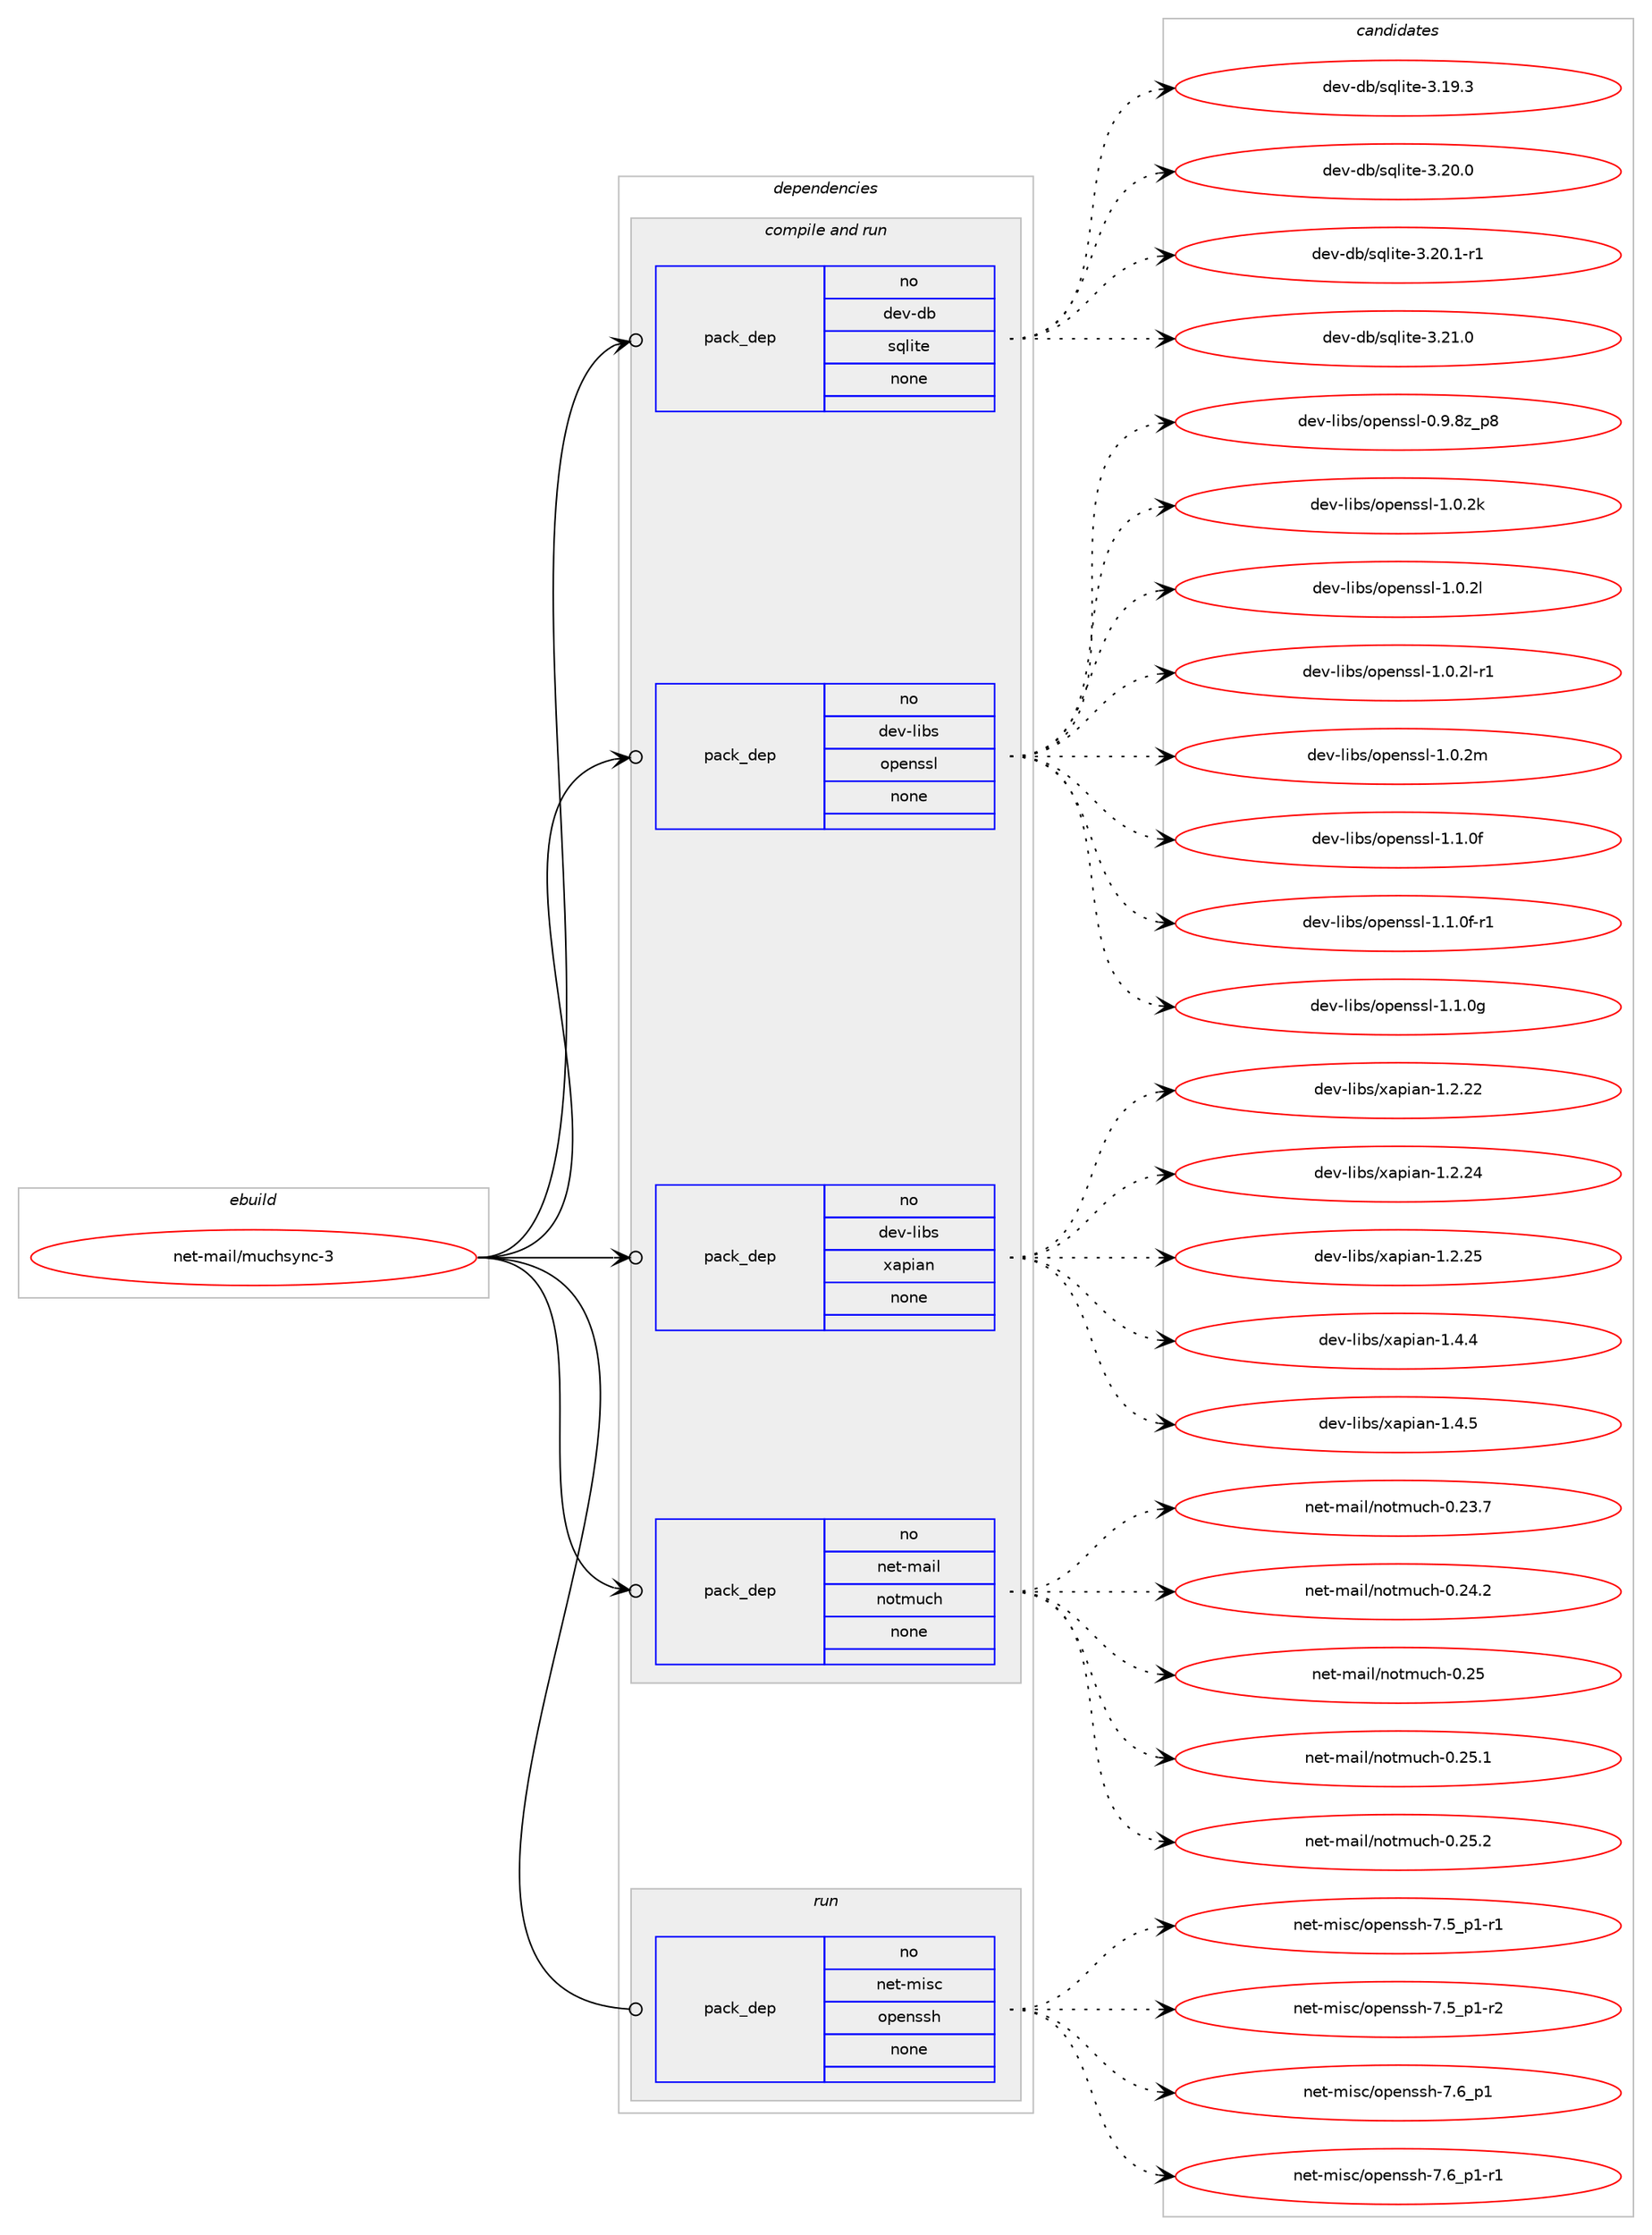 digraph prolog {

# *************
# Graph options
# *************

newrank=true;
concentrate=true;
compound=true;
graph [rankdir=LR,fontname=Helvetica,fontsize=10,ranksep=1.5];#, ranksep=2.5, nodesep=0.2];
edge  [arrowhead=vee];
node  [fontname=Helvetica,fontsize=10];

# **********
# The ebuild
# **********

subgraph cluster_leftcol {
color=gray;
rank=same;
label=<<i>ebuild</i>>;
id [label="net-mail/muchsync-3", color=red, width=4, href="../net-mail/muchsync-3.svg"];
}

# ****************
# The dependencies
# ****************

subgraph cluster_midcol {
color=gray;
label=<<i>dependencies</i>>;
subgraph cluster_compile {
fillcolor="#eeeeee";
style=filled;
label=<<i>compile</i>>;
}
subgraph cluster_compileandrun {
fillcolor="#eeeeee";
style=filled;
label=<<i>compile and run</i>>;
subgraph pack310445 {
dependency422068 [label=<<TABLE BORDER="0" CELLBORDER="1" CELLSPACING="0" CELLPADDING="4" WIDTH="220"><TR><TD ROWSPAN="6" CELLPADDING="30">pack_dep</TD></TR><TR><TD WIDTH="110">no</TD></TR><TR><TD>dev-db</TD></TR><TR><TD>sqlite</TD></TR><TR><TD>none</TD></TR><TR><TD></TD></TR></TABLE>>, shape=none, color=blue];
}
id:e -> dependency422068:w [weight=20,style="solid",arrowhead="odotvee"];
subgraph pack310446 {
dependency422069 [label=<<TABLE BORDER="0" CELLBORDER="1" CELLSPACING="0" CELLPADDING="4" WIDTH="220"><TR><TD ROWSPAN="6" CELLPADDING="30">pack_dep</TD></TR><TR><TD WIDTH="110">no</TD></TR><TR><TD>dev-libs</TD></TR><TR><TD>openssl</TD></TR><TR><TD>none</TD></TR><TR><TD></TD></TR></TABLE>>, shape=none, color=blue];
}
id:e -> dependency422069:w [weight=20,style="solid",arrowhead="odotvee"];
subgraph pack310447 {
dependency422070 [label=<<TABLE BORDER="0" CELLBORDER="1" CELLSPACING="0" CELLPADDING="4" WIDTH="220"><TR><TD ROWSPAN="6" CELLPADDING="30">pack_dep</TD></TR><TR><TD WIDTH="110">no</TD></TR><TR><TD>dev-libs</TD></TR><TR><TD>xapian</TD></TR><TR><TD>none</TD></TR><TR><TD></TD></TR></TABLE>>, shape=none, color=blue];
}
id:e -> dependency422070:w [weight=20,style="solid",arrowhead="odotvee"];
subgraph pack310448 {
dependency422071 [label=<<TABLE BORDER="0" CELLBORDER="1" CELLSPACING="0" CELLPADDING="4" WIDTH="220"><TR><TD ROWSPAN="6" CELLPADDING="30">pack_dep</TD></TR><TR><TD WIDTH="110">no</TD></TR><TR><TD>net-mail</TD></TR><TR><TD>notmuch</TD></TR><TR><TD>none</TD></TR><TR><TD></TD></TR></TABLE>>, shape=none, color=blue];
}
id:e -> dependency422071:w [weight=20,style="solid",arrowhead="odotvee"];
}
subgraph cluster_run {
fillcolor="#eeeeee";
style=filled;
label=<<i>run</i>>;
subgraph pack310449 {
dependency422072 [label=<<TABLE BORDER="0" CELLBORDER="1" CELLSPACING="0" CELLPADDING="4" WIDTH="220"><TR><TD ROWSPAN="6" CELLPADDING="30">pack_dep</TD></TR><TR><TD WIDTH="110">no</TD></TR><TR><TD>net-misc</TD></TR><TR><TD>openssh</TD></TR><TR><TD>none</TD></TR><TR><TD></TD></TR></TABLE>>, shape=none, color=blue];
}
id:e -> dependency422072:w [weight=20,style="solid",arrowhead="odot"];
}
}

# **************
# The candidates
# **************

subgraph cluster_choices {
rank=same;
color=gray;
label=<<i>candidates</i>>;

subgraph choice310445 {
color=black;
nodesep=1;
choice10010111845100984711511310810511610145514649574651 [label="dev-db/sqlite-3.19.3", color=red, width=4,href="../dev-db/sqlite-3.19.3.svg"];
choice10010111845100984711511310810511610145514650484648 [label="dev-db/sqlite-3.20.0", color=red, width=4,href="../dev-db/sqlite-3.20.0.svg"];
choice100101118451009847115113108105116101455146504846494511449 [label="dev-db/sqlite-3.20.1-r1", color=red, width=4,href="../dev-db/sqlite-3.20.1-r1.svg"];
choice10010111845100984711511310810511610145514650494648 [label="dev-db/sqlite-3.21.0", color=red, width=4,href="../dev-db/sqlite-3.21.0.svg"];
dependency422068:e -> choice10010111845100984711511310810511610145514649574651:w [style=dotted,weight="100"];
dependency422068:e -> choice10010111845100984711511310810511610145514650484648:w [style=dotted,weight="100"];
dependency422068:e -> choice100101118451009847115113108105116101455146504846494511449:w [style=dotted,weight="100"];
dependency422068:e -> choice10010111845100984711511310810511610145514650494648:w [style=dotted,weight="100"];
}
subgraph choice310446 {
color=black;
nodesep=1;
choice1001011184510810598115471111121011101151151084548465746561229511256 [label="dev-libs/openssl-0.9.8z_p8", color=red, width=4,href="../dev-libs/openssl-0.9.8z_p8.svg"];
choice100101118451081059811547111112101110115115108454946484650107 [label="dev-libs/openssl-1.0.2k", color=red, width=4,href="../dev-libs/openssl-1.0.2k.svg"];
choice100101118451081059811547111112101110115115108454946484650108 [label="dev-libs/openssl-1.0.2l", color=red, width=4,href="../dev-libs/openssl-1.0.2l.svg"];
choice1001011184510810598115471111121011101151151084549464846501084511449 [label="dev-libs/openssl-1.0.2l-r1", color=red, width=4,href="../dev-libs/openssl-1.0.2l-r1.svg"];
choice100101118451081059811547111112101110115115108454946484650109 [label="dev-libs/openssl-1.0.2m", color=red, width=4,href="../dev-libs/openssl-1.0.2m.svg"];
choice100101118451081059811547111112101110115115108454946494648102 [label="dev-libs/openssl-1.1.0f", color=red, width=4,href="../dev-libs/openssl-1.1.0f.svg"];
choice1001011184510810598115471111121011101151151084549464946481024511449 [label="dev-libs/openssl-1.1.0f-r1", color=red, width=4,href="../dev-libs/openssl-1.1.0f-r1.svg"];
choice100101118451081059811547111112101110115115108454946494648103 [label="dev-libs/openssl-1.1.0g", color=red, width=4,href="../dev-libs/openssl-1.1.0g.svg"];
dependency422069:e -> choice1001011184510810598115471111121011101151151084548465746561229511256:w [style=dotted,weight="100"];
dependency422069:e -> choice100101118451081059811547111112101110115115108454946484650107:w [style=dotted,weight="100"];
dependency422069:e -> choice100101118451081059811547111112101110115115108454946484650108:w [style=dotted,weight="100"];
dependency422069:e -> choice1001011184510810598115471111121011101151151084549464846501084511449:w [style=dotted,weight="100"];
dependency422069:e -> choice100101118451081059811547111112101110115115108454946484650109:w [style=dotted,weight="100"];
dependency422069:e -> choice100101118451081059811547111112101110115115108454946494648102:w [style=dotted,weight="100"];
dependency422069:e -> choice1001011184510810598115471111121011101151151084549464946481024511449:w [style=dotted,weight="100"];
dependency422069:e -> choice100101118451081059811547111112101110115115108454946494648103:w [style=dotted,weight="100"];
}
subgraph choice310447 {
color=black;
nodesep=1;
choice100101118451081059811547120971121059711045494650465050 [label="dev-libs/xapian-1.2.22", color=red, width=4,href="../dev-libs/xapian-1.2.22.svg"];
choice100101118451081059811547120971121059711045494650465052 [label="dev-libs/xapian-1.2.24", color=red, width=4,href="../dev-libs/xapian-1.2.24.svg"];
choice100101118451081059811547120971121059711045494650465053 [label="dev-libs/xapian-1.2.25", color=red, width=4,href="../dev-libs/xapian-1.2.25.svg"];
choice1001011184510810598115471209711210597110454946524652 [label="dev-libs/xapian-1.4.4", color=red, width=4,href="../dev-libs/xapian-1.4.4.svg"];
choice1001011184510810598115471209711210597110454946524653 [label="dev-libs/xapian-1.4.5", color=red, width=4,href="../dev-libs/xapian-1.4.5.svg"];
dependency422070:e -> choice100101118451081059811547120971121059711045494650465050:w [style=dotted,weight="100"];
dependency422070:e -> choice100101118451081059811547120971121059711045494650465052:w [style=dotted,weight="100"];
dependency422070:e -> choice100101118451081059811547120971121059711045494650465053:w [style=dotted,weight="100"];
dependency422070:e -> choice1001011184510810598115471209711210597110454946524652:w [style=dotted,weight="100"];
dependency422070:e -> choice1001011184510810598115471209711210597110454946524653:w [style=dotted,weight="100"];
}
subgraph choice310448 {
color=black;
nodesep=1;
choice1101011164510997105108471101111161091179910445484650514655 [label="net-mail/notmuch-0.23.7", color=red, width=4,href="../net-mail/notmuch-0.23.7.svg"];
choice1101011164510997105108471101111161091179910445484650524650 [label="net-mail/notmuch-0.24.2", color=red, width=4,href="../net-mail/notmuch-0.24.2.svg"];
choice110101116451099710510847110111116109117991044548465053 [label="net-mail/notmuch-0.25", color=red, width=4,href="../net-mail/notmuch-0.25.svg"];
choice1101011164510997105108471101111161091179910445484650534649 [label="net-mail/notmuch-0.25.1", color=red, width=4,href="../net-mail/notmuch-0.25.1.svg"];
choice1101011164510997105108471101111161091179910445484650534650 [label="net-mail/notmuch-0.25.2", color=red, width=4,href="../net-mail/notmuch-0.25.2.svg"];
dependency422071:e -> choice1101011164510997105108471101111161091179910445484650514655:w [style=dotted,weight="100"];
dependency422071:e -> choice1101011164510997105108471101111161091179910445484650524650:w [style=dotted,weight="100"];
dependency422071:e -> choice110101116451099710510847110111116109117991044548465053:w [style=dotted,weight="100"];
dependency422071:e -> choice1101011164510997105108471101111161091179910445484650534649:w [style=dotted,weight="100"];
dependency422071:e -> choice1101011164510997105108471101111161091179910445484650534650:w [style=dotted,weight="100"];
}
subgraph choice310449 {
color=black;
nodesep=1;
choice1101011164510910511599471111121011101151151044555465395112494511449 [label="net-misc/openssh-7.5_p1-r1", color=red, width=4,href="../net-misc/openssh-7.5_p1-r1.svg"];
choice1101011164510910511599471111121011101151151044555465395112494511450 [label="net-misc/openssh-7.5_p1-r2", color=red, width=4,href="../net-misc/openssh-7.5_p1-r2.svg"];
choice110101116451091051159947111112101110115115104455546549511249 [label="net-misc/openssh-7.6_p1", color=red, width=4,href="../net-misc/openssh-7.6_p1.svg"];
choice1101011164510910511599471111121011101151151044555465495112494511449 [label="net-misc/openssh-7.6_p1-r1", color=red, width=4,href="../net-misc/openssh-7.6_p1-r1.svg"];
dependency422072:e -> choice1101011164510910511599471111121011101151151044555465395112494511449:w [style=dotted,weight="100"];
dependency422072:e -> choice1101011164510910511599471111121011101151151044555465395112494511450:w [style=dotted,weight="100"];
dependency422072:e -> choice110101116451091051159947111112101110115115104455546549511249:w [style=dotted,weight="100"];
dependency422072:e -> choice1101011164510910511599471111121011101151151044555465495112494511449:w [style=dotted,weight="100"];
}
}

}
